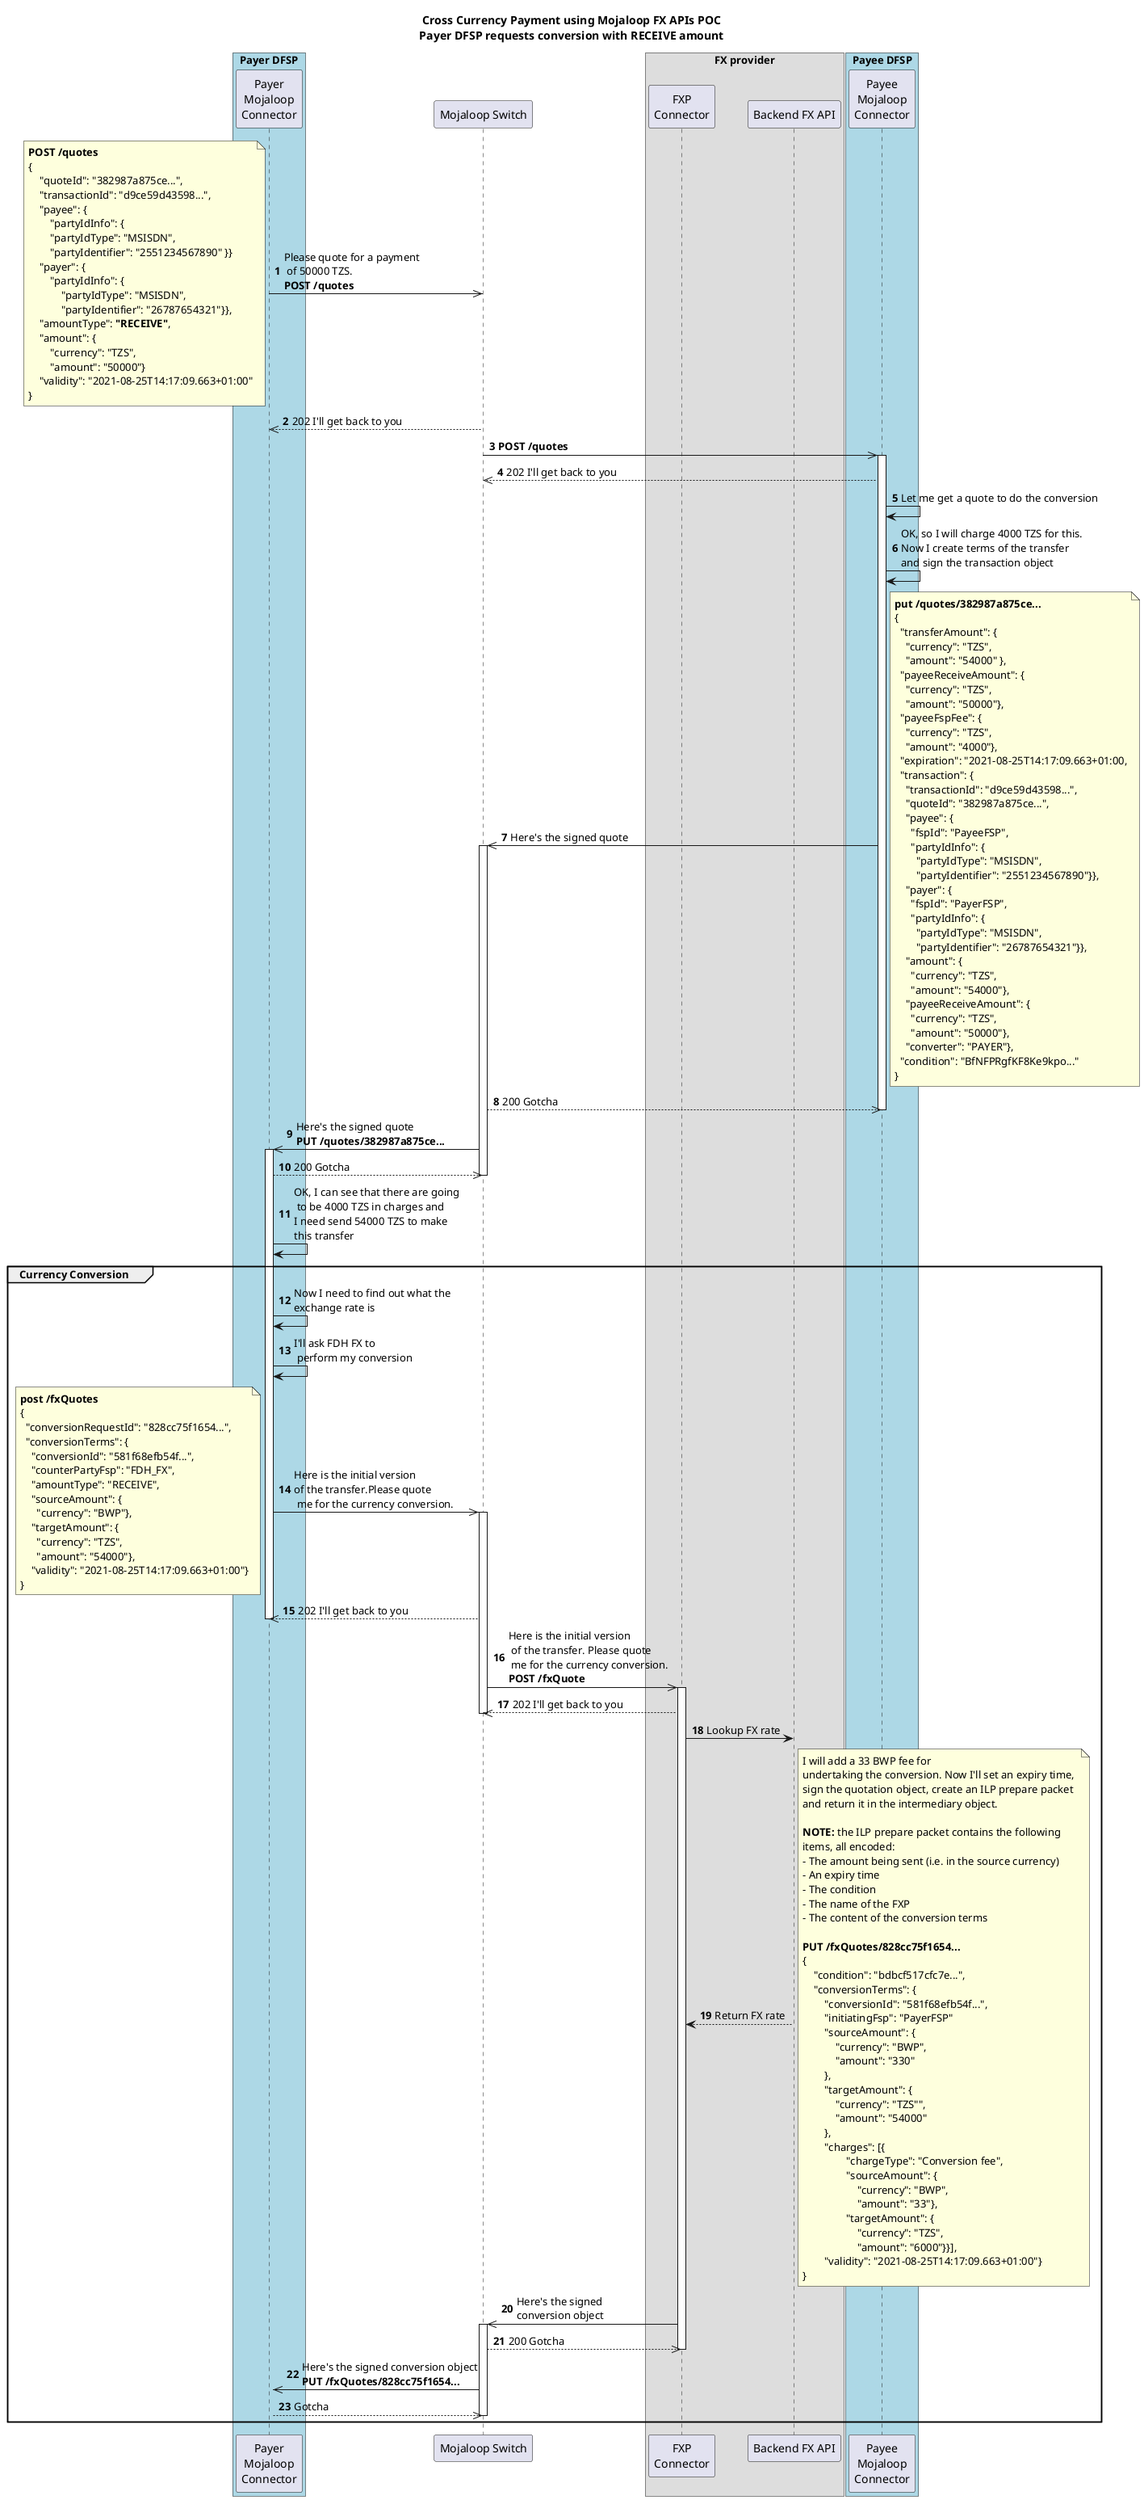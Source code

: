 @startuml FXAPI_Payer_Receive_Agreement

!$simplified = false
!$shortCutSingleFXP = false
!$hideSwitchDetail = false
!$senderName = "Keeya"
!$receiverName = "Yaro"
!$payerCurrency = "BWP"
!$payeeCurrency = "TZS"
!$payerFSPID = "PayerFSP"
!$payeeFSPID = "PayeeFSP"
!$payerMSISDN = "26787654321"
!$payeeMSISDN = "2551234567890"
!$payeeReceiveAmount = "50000"
!$payeeFee = "4000"
!$targetAmount = "54000"
!$fxpChargesSource = "33"
!$fxpChargesTarget = "6000"
!$fxpSourceAmount = "330"
!$fxpTargetAmount = "54000"
!$totalChargesSourceCurrency = "55"


title Cross Currency Payment using Mojaloop FX APIs POC\nPayer DFSP requests conversion with RECEIVE amount
'actor "$senderName" as A1
box "Payer DFSP" #LightBlue  
'  participant "Payer CBS" as PayerCBS
  participant "Payer\nMojaloop\nConnector" as D1
end box

participant "Mojaloop Switch" as S1

'box "Discovery Service" #LightYellow
'  participant "ALS Oracle" as ALS
'end box

box "FX provider"  
  participant "FXP\nConnector" as FXP
  participant "Backend FX API" as FXPBackend
end box

box "Payee DFSP" #LightBlue   
  participant "Payee\nMojaloop\nConnector" as D2
'  participant "Payee CBS" as PayeeCBS
end box

'actor "$receiverName" as A2
autonumber

D1->>S1:Please quote for a payment\n of $payeeReceiveAmount $payeeCurrency.\n**POST /quotes**
!if ($simplified != true)
note left
    **POST /quotes**
    {
        "quoteId": "382987a875ce...",
        "transactionId": "d9ce59d43598...",
        "payee": {
            "partyIdInfo": {
            "partyIdType": "MSISDN",
            "partyIdentifier": "$payeeMSISDN" }}
        "payer": {
            "partyIdInfo": {
                "partyIdType": "MSISDN",
                "partyIdentifier": "$payerMSISDN"}},
        "amountType": **"RECEIVE"**,
        "amount": {
            "currency": "$payeeCurrency",
            "amount": "$payeeReceiveAmount"}
        "validity": "2021-08-25T14:17:09.663+01:00"
    }
end note
!endif
!if ($simplified != true)
S1-->>D1:202 I'll get back to you
!endif
deactivate D1
S1->>D2:**POST /quotes**
activate D2
!if ($simplified != true)
D2-->>S1:202 I'll get back to you
deactivate S1
!endif
D2->D2: Let me get a quote to do the conversion
!if ($shortCutSingleFXP != true)


D2->D2:OK, so I will charge $payeeFee $payeeCurrency for this.\nNow I create terms of the transfer \nand sign the transaction object
D2->>S1:Here's the signed quote
note right
**put /quotes/382987a875ce...**
{
  "transferAmount": {
    "currency": "$payeeCurrency",
    "amount": "$targetAmount" },
  "payeeReceiveAmount": {
    "currency": "$payeeCurrency",
    "amount": "$payeeReceiveAmount"},
  "payeeFspFee": {
    "currency": "$payeeCurrency",
    "amount": "$payeeFee"},
  "expiration": "2021-08-25T14:17:09.663+01:00,
  "transaction": {
    "transactionId": "d9ce59d43598...",
    "quoteId": "382987a875ce...",
    "payee": {
      "fspId": "$payeeFSPID",
      "partyIdInfo": {
        "partyIdType": "MSISDN",
        "partyIdentifier": "$payeeMSISDN"}},
    "payer": {
      "fspId": "$payerFSPID",
      "partyIdInfo": {
        "partyIdType": "MSISDN",
        "partyIdentifier": "$payerMSISDN"}},
    "amount": {
      "currency": "$payeeCurrency",
      "amount": "$targetAmount"},
    "payeeReceiveAmount": {
      "currency": "$payeeCurrency",
      "amount": "$payeeReceiveAmount"},
    "converter": "PAYER"},
  "condition": "BfNFPRgfKF8Ke9kpo..."
}
end note
activate S1
!if ($simplified != true)
S1-->>D2:200 Gotcha
!endif
deactivate D2
S1->>D1:Here's the signed quote\n**PUT /quotes/382987a875ce...**
activate D1
!if ($simplified != true)
D1-->>S1:200 Gotcha
!endif
deactivate S1
D1->D1:OK, I can see that there are going\n to be $payeeFee $payeeCurrency in charges and \nI need send $targetAmount $payeeCurrency to make \nthis transfer

group Currency Conversion 
D1->D1:Now I need to find out what the \nexchange rate is
deactivate S1
D1->D1:I'll ask FDH FX to\n perform my conversion

!if ($shortCutSingleFXP != true)
D1->>S1:Here is the initial version \nof the transfer.Please quote\n me for the currency conversion.
!else
D1->>FXP:Here is the initial version\n of the transfer.Please quote\n me for the currency conversion.
!endif
note left
    **post /fxQuotes**
    {
      "conversionRequestId": "828cc75f1654...",
      "conversionTerms": {
        "conversionId": "581f68efb54f...",
        "counterPartyFsp": "FDH_FX",
        "amountType": "RECEIVE",
        "sourceAmount": {
          "currency": "$payerCurrency"},
        "targetAmount": {
          "currency": "$payeeCurrency",
          "amount": "$targetAmount"},
        "validity": "2021-08-25T14:17:09.663+01:00"}
    }
end note
!if ($shortCutSingleFXP != true)
activate S1
!if ($simplified != true)
S1-->>D1:202 I'll get back to you
!endif
deactivate D1
S1->>FXP:Here is the initial version\n of the transfer. Please quote\n me for the currency conversion.\n**POST /fxQuote**
activate FXP
!if ($simplified != true)
FXP-->>S1:202 I'll get back to you
!endif
deactivate S1
!else
!endif
FXP->FXPBackend:Lookup FX rate
FXPBackend-->FXP:Return FX rate
' !if ($shortCutSingleFXP != true)

note right
    I will add a $fxpChargesSource $payerCurrency fee for 
    undertaking the conversion. Now I'll set an expiry time, 
    sign the quotation object, create an ILP prepare packet
    and return it in the intermediary object.

    **NOTE:** the ILP prepare packet contains the following 
    items, all encoded:
    - The amount being sent (i.e. in the source currency)
    - An expiry time
    - The condition
    - The name of the FXP
    - The content of the conversion terms

    **PUT /fxQuotes/828cc75f1654...**
    {
        "condition": "bdbcf517cfc7e...",
        "conversionTerms": {
            "conversionId": "581f68efb54f...",
            "initiatingFsp": "$payerFSPID"
            "sourceAmount": {
                "currency": "$payerCurrency",
                "amount": "$fxpSourceAmount"
            },
            "targetAmount": {
                "currency": "$payeeCurrency"",
                "amount": "$fxpTargetAmount"
            },
            "charges": [{
                    "chargeType": "Conversion fee", 
                    "sourceAmount": {
                        "currency": "$payerCurrency",
                        "amount": "$fxpChargesSource"},
                    "targetAmount": {
                        "currency": "$payeeCurrency",
                        "amount": "$fxpChargesTarget"}}],
            "validity": "2021-08-25T14:17:09.663+01:00"}
    }
end note
!if ($shortCutSingleFXP != true)
FXP->>S1:Here's the signed \nconversion object
activate S1
!if ($simplified != true)
S1-->>FXP:200 Gotcha
!endif
deactivate FXP
S1->>D1:Here's the signed conversion object\n**PUT /fxQuotes/828cc75f1654...**
activate D1
!if ($simplified != true)
D1-->>S1:Gotcha
!endif
deactivate S1
!else
FXP-->>D1:Here's the signed conversion object\n**PUT /fxQuotes/828cc75f1654...**
activate D1
!endif

end group

@enduml
